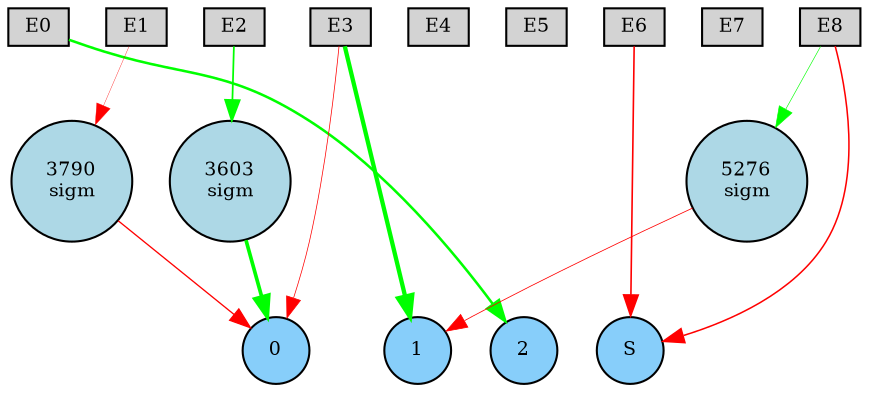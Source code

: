 digraph {
	node [fontsize=9 height=0.2 shape=circle width=0.2]
	subgraph inputs {
		node [shape=box style=filled]
		rank=source
		E0 [fillcolor=lightgray]
		E1 [fillcolor=lightgray]
		E0 -> E1 [style=invis]
		E2 [fillcolor=lightgray]
		E1 -> E2 [style=invis]
		E3 [fillcolor=lightgray]
		E2 -> E3 [style=invis]
		E4 [fillcolor=lightgray]
		E3 -> E4 [style=invis]
		E5 [fillcolor=lightgray]
		E4 -> E5 [style=invis]
		E6 [fillcolor=lightgray]
		E5 -> E6 [style=invis]
		E7 [fillcolor=lightgray]
		E6 -> E7 [style=invis]
		E8 [fillcolor=lightgray]
		E7 -> E8 [style=invis]
	}
	subgraph outputs {
		node [style=filled]
		rank=sink
		0 [fillcolor=lightskyblue fontsize=9 height=0.2 shape=circle width=0.2]
		1 [fillcolor=lightskyblue fontsize=9 height=0.2 shape=circle width=0.2]
		0 -> 1 [style=invis]
		2 [fillcolor=lightskyblue fontsize=9 height=0.2 shape=circle width=0.2]
		1 -> 2 [style=invis]
		S [fillcolor=lightskyblue fontsize=9 height=0.2 shape=circle width=0.2]
		2 -> S [style=invis]
	}
	3790 [label="3790
sigm" fillcolor=lightblue style=filled]
	3603 [label="3603
sigm" fillcolor=lightblue style=filled]
	5276 [label="5276
sigm" fillcolor=lightblue style=filled]
	E6 -> S [color=red penwidth=0.7752633871110503 style=solid]
	E0 -> 2 [color=green penwidth=1.2321468531495243 style=solid]
	E8 -> S [color=red penwidth=0.7389159154287048 style=solid]
	E3 -> 1 [color=green penwidth=2.0660489586477953 style=solid]
	E2 -> 3603 [color=green penwidth=0.8413916698272542 style=solid]
	3603 -> 0 [color=green penwidth=1.7619434410819963 style=solid]
	3790 -> 0 [color=red penwidth=0.6305957249726176 style=solid]
	E8 -> 5276 [color=green penwidth=0.2998846965724974 style=solid]
	5276 -> 1 [color=red penwidth=0.3787003385888674 style=solid]
	E1 -> 3790 [color=red penwidth=0.17243350469331314 style=solid]
	E3 -> 0 [color=red penwidth=0.3543323415083093 style=solid]
}
